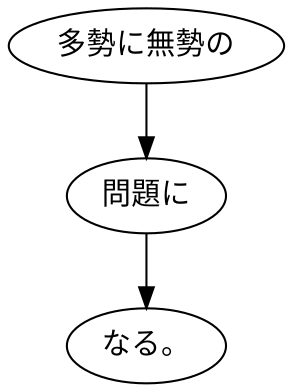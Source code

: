 digraph graph5542 {
	node0 [label="多勢に無勢の"];
	node1 [label="問題に"];
	node2 [label="なる。"];
	node0 -> node1;
	node1 -> node2;
}
